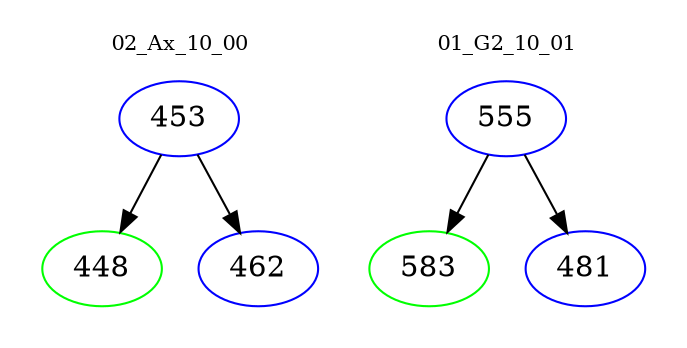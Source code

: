 digraph{
subgraph cluster_0 {
color = white
label = "02_Ax_10_00";
fontsize=10;
T0_453 [label="453", color="blue"]
T0_453 -> T0_448 [color="black"]
T0_448 [label="448", color="green"]
T0_453 -> T0_462 [color="black"]
T0_462 [label="462", color="blue"]
}
subgraph cluster_1 {
color = white
label = "01_G2_10_01";
fontsize=10;
T1_555 [label="555", color="blue"]
T1_555 -> T1_583 [color="black"]
T1_583 [label="583", color="green"]
T1_555 -> T1_481 [color="black"]
T1_481 [label="481", color="blue"]
}
}
